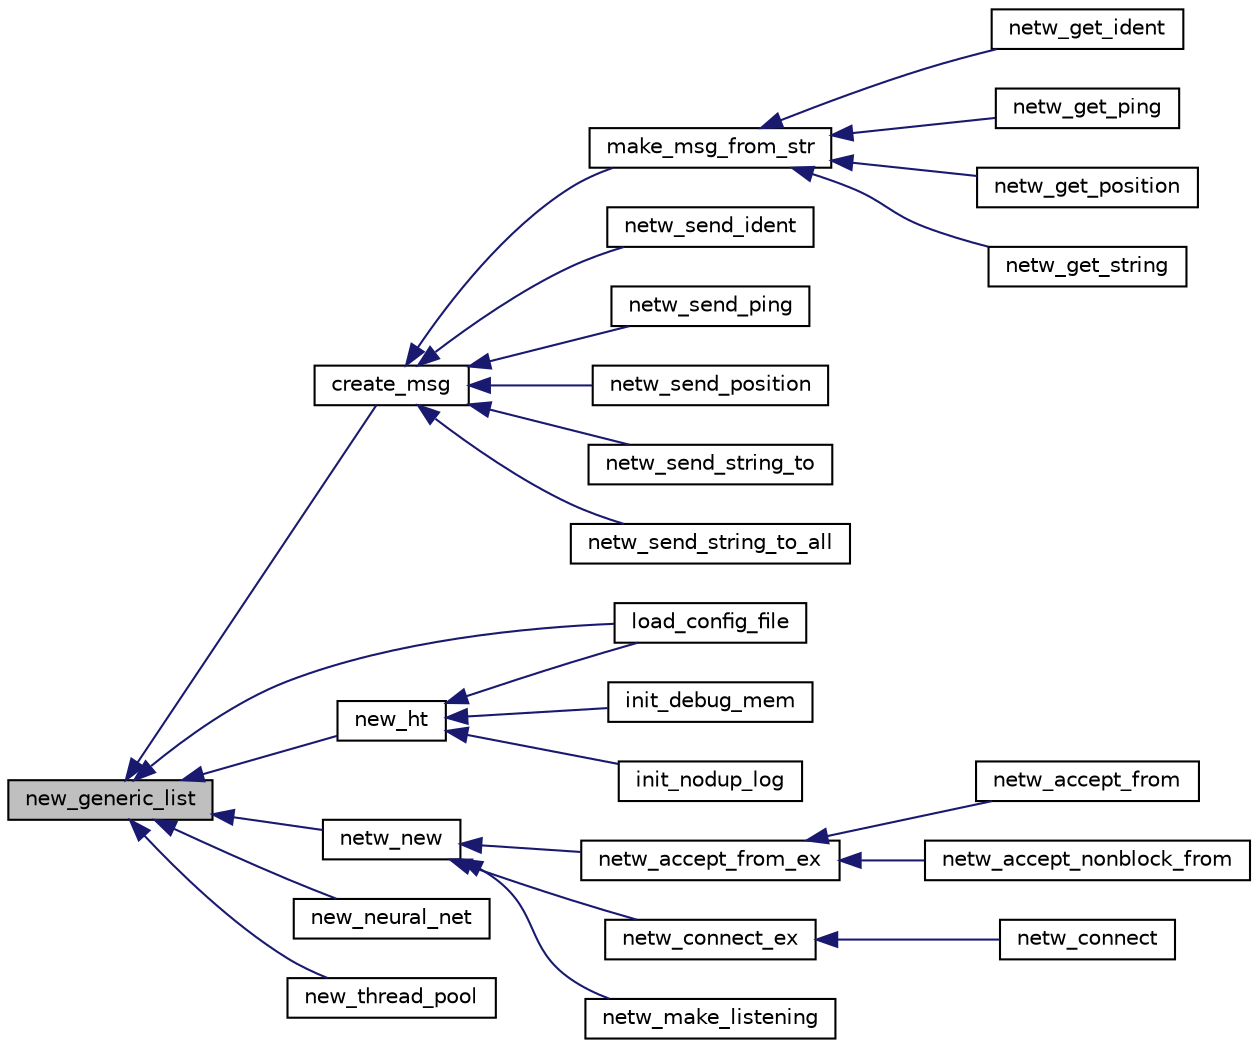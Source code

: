 digraph G
{
  edge [fontname="Helvetica",fontsize="10",labelfontname="Helvetica",labelfontsize="10"];
  node [fontname="Helvetica",fontsize="10",shape=record];
  rankdir=LR;
  Node1 [label="new_generic_list",height=0.2,width=0.4,color="black", fillcolor="grey75", style="filled" fontcolor="black"];
  Node1 -> Node2 [dir=back,color="midnightblue",fontsize="10",style="solid",fontname="Helvetica"];
  Node2 [label="create_msg",height=0.2,width=0.4,color="black", fillcolor="white", style="filled",URL="$n__network__msg_8c.html#a1130831e347b191af20a31aadd359da0",tooltip="Create a NETW_MSG *object."];
  Node2 -> Node3 [dir=back,color="midnightblue",fontsize="10",style="solid",fontname="Helvetica"];
  Node3 [label="make_msg_from_str",height=0.2,width=0.4,color="black", fillcolor="white", style="filled",URL="$n__network__msg_8c.html#a031bce4ba12a9f2d95a3fe8720404d83",tooltip="Make a single message of the string."];
  Node3 -> Node4 [dir=back,color="midnightblue",fontsize="10",style="solid",fontname="Helvetica"];
  Node4 [label="netw_get_ident",height=0.2,width=0.4,color="black", fillcolor="white", style="filled",URL="$n__network__msg_8c.html#af2d84e34e50db7b3b7aca16c6bdb06f8",tooltip="Retrieves identification from netwmsg."];
  Node3 -> Node5 [dir=back,color="midnightblue",fontsize="10",style="solid",fontname="Helvetica"];
  Node5 [label="netw_get_ping",height=0.2,width=0.4,color="black", fillcolor="white", style="filled",URL="$n__network__msg_8c.html#ae420c2ecf92f1d0391df32a383eb485c",tooltip="Retrieves a ping travel elapsed time."];
  Node3 -> Node6 [dir=back,color="midnightblue",fontsize="10",style="solid",fontname="Helvetica"];
  Node6 [label="netw_get_position",height=0.2,width=0.4,color="black", fillcolor="white", style="filled",URL="$n__network__msg_8c.html#a241bf3b1ebc63dd986dfec1b0fe4998b",tooltip="Retrieves position from netwmsg."];
  Node3 -> Node7 [dir=back,color="midnightblue",fontsize="10",style="solid",fontname="Helvetica"];
  Node7 [label="netw_get_string",height=0.2,width=0.4,color="black", fillcolor="white", style="filled",URL="$n__network__msg_8c.html#a810dcf6c6b78b21137c626ba499228ff",tooltip="Retrieves string from netwmsg."];
  Node2 -> Node8 [dir=back,color="midnightblue",fontsize="10",style="solid",fontname="Helvetica"];
  Node8 [label="netw_send_ident",height=0.2,width=0.4,color="black", fillcolor="white", style="filled",URL="$n__network__msg_8c.html#ae8345266fcf7a23c0e8ffe176b0e086f",tooltip="Add a formatted NETWMSG_IDENT message to the specified network."];
  Node2 -> Node9 [dir=back,color="midnightblue",fontsize="10",style="solid",fontname="Helvetica"];
  Node9 [label="netw_send_ping",height=0.2,width=0.4,color="black", fillcolor="white", style="filled",URL="$n__network__msg_8c.html#a660b0821177394fcfcb7afb8c24fd80a",tooltip="Add a ping reply to the network."];
  Node2 -> Node10 [dir=back,color="midnightblue",fontsize="10",style="solid",fontname="Helvetica"];
  Node10 [label="netw_send_position",height=0.2,width=0.4,color="black", fillcolor="white", style="filled",URL="$n__network__msg_8c.html#a9dbcd5aef0dbecf19bceea2ddb46bdd4",tooltip="Add a formatted NETWMSG_IDENT message to the specified network."];
  Node2 -> Node11 [dir=back,color="midnightblue",fontsize="10",style="solid",fontname="Helvetica"];
  Node11 [label="netw_send_string_to",height=0.2,width=0.4,color="black", fillcolor="white", style="filled",URL="$n__network__msg_8c.html#a70307219ccb98fda70ef1ba236c52979",tooltip="Add a string to the network, aiming a specific user."];
  Node2 -> Node12 [dir=back,color="midnightblue",fontsize="10",style="solid",fontname="Helvetica"];
  Node12 [label="netw_send_string_to_all",height=0.2,width=0.4,color="black", fillcolor="white", style="filled",URL="$n__network__msg_8c.html#a16cdc3a012fc9127e1d297da1e16eee1",tooltip="Add a string to the network, aiming all server-side users."];
  Node1 -> Node13 [dir=back,color="midnightblue",fontsize="10",style="solid",fontname="Helvetica"];
  Node13 [label="load_config_file",height=0.2,width=0.4,color="black", fillcolor="white", style="filled",URL="$n__config__file_8c.html#a0206fadb78039ac602fc0696b27b85a6",tooltip="load a config file"];
  Node1 -> Node14 [dir=back,color="midnightblue",fontsize="10",style="solid",fontname="Helvetica"];
  Node14 [label="netw_new",height=0.2,width=0.4,color="black", fillcolor="white", style="filled",URL="$n__network_8c.html#a9caee75e3a67942e37ccb4de2c889105",tooltip="Return an empty allocated network ready to be netw_closed."];
  Node14 -> Node15 [dir=back,color="midnightblue",fontsize="10",style="solid",fontname="Helvetica"];
  Node15 [label="netw_accept_from_ex",height=0.2,width=0.4,color="black", fillcolor="white", style="filled",URL="$n__network_8c.html#a7626fb82db9e0c46d8a4a4bdc18aab33",tooltip="make a normal &#39;accept&#39; . Network &#39;from&#39; must be allocated with netw_make_listening."];
  Node15 -> Node16 [dir=back,color="midnightblue",fontsize="10",style="solid",fontname="Helvetica"];
  Node16 [label="netw_accept_from",height=0.2,width=0.4,color="black", fillcolor="white", style="filled",URL="$n__network_8c.html#ab99090cbf623f95556ea610e690b50d9",tooltip="make a normal blocking &#39;accept&#39; . Network &#39;from&#39; must be allocated with netw_make_lis..."];
  Node15 -> Node17 [dir=back,color="midnightblue",fontsize="10",style="solid",fontname="Helvetica"];
  Node17 [label="netw_accept_nonblock_from",height=0.2,width=0.4,color="black", fillcolor="white", style="filled",URL="$n__network_8c.html#a32138772c399518190a14e81164fc469",tooltip="make a normal blocking &#39;accept&#39; . Network &#39;from&#39; must be allocated with netw_make_lis..."];
  Node14 -> Node18 [dir=back,color="midnightblue",fontsize="10",style="solid",fontname="Helvetica"];
  Node18 [label="netw_connect_ex",height=0.2,width=0.4,color="black", fillcolor="white", style="filled",URL="$n__network_8c.html#ac0d7d33548003daf69ee703ee893f49f",tooltip="Use this to connect a NETWORK to any listening one."];
  Node18 -> Node19 [dir=back,color="midnightblue",fontsize="10",style="solid",fontname="Helvetica"];
  Node19 [label="netw_connect",height=0.2,width=0.4,color="black", fillcolor="white", style="filled",URL="$n__network_8c.html#ae18d52a130063ba1fd0a4cf4b6a2da20",tooltip="Use this to connect a NETWORK to any listening one, with following defaults: disable_naggle = 0 ..."];
  Node14 -> Node20 [dir=back,color="midnightblue",fontsize="10",style="solid",fontname="Helvetica"];
  Node20 [label="netw_make_listening",height=0.2,width=0.4,color="black", fillcolor="white", style="filled",URL="$n__network_8c.html#a52afd4f5662c9c8f334d224ae2cdbdf2",tooltip="Make a NETWORK be a Listening network."];
  Node1 -> Node21 [dir=back,color="midnightblue",fontsize="10",style="solid",fontname="Helvetica"];
  Node21 [label="new_ht",height=0.2,width=0.4,color="black", fillcolor="white", style="filled",URL="$n__hash_8c.html#a38bc17294312c3a01e33ab14847a2c8b",tooltip="Create a hash table with the given size."];
  Node21 -> Node22 [dir=back,color="midnightblue",fontsize="10",style="solid",fontname="Helvetica"];
  Node22 [label="init_debug_mem",height=0.2,width=0.4,color="black", fillcolor="white", style="filled",URL="$n__debug__mem_8c.html#a465b28122f5d12702a8a9289a978d255",tooltip="initialize debug tables"];
  Node21 -> Node23 [dir=back,color="midnightblue",fontsize="10",style="solid",fontname="Helvetica"];
  Node23 [label="init_nodup_log",height=0.2,width=0.4,color="black", fillcolor="white", style="filled",URL="$n__nodup__log_8c.html#a3eaec91f644d88204a271914df4ebabd",tooltip="initialize the no duplicate logging system"];
  Node21 -> Node13 [dir=back,color="midnightblue",fontsize="10",style="solid",fontname="Helvetica"];
  Node1 -> Node24 [dir=back,color="midnightblue",fontsize="10",style="solid",fontname="Helvetica"];
  Node24 [label="new_neural_net",height=0.2,width=0.4,color="black", fillcolor="white", style="filled",URL="$n__neural__networks_8c.html#abcc175a72e016e1a601f2bd40259941f"];
  Node1 -> Node25 [dir=back,color="midnightblue",fontsize="10",style="solid",fontname="Helvetica"];
  Node25 [label="new_thread_pool",height=0.2,width=0.4,color="black", fillcolor="white", style="filled",URL="$n__thread__pool_8c.html#adb3f2b85b758433e29e84b54992cfed4",tooltip="Create a new pool of nbmaxthr threads."];
}
